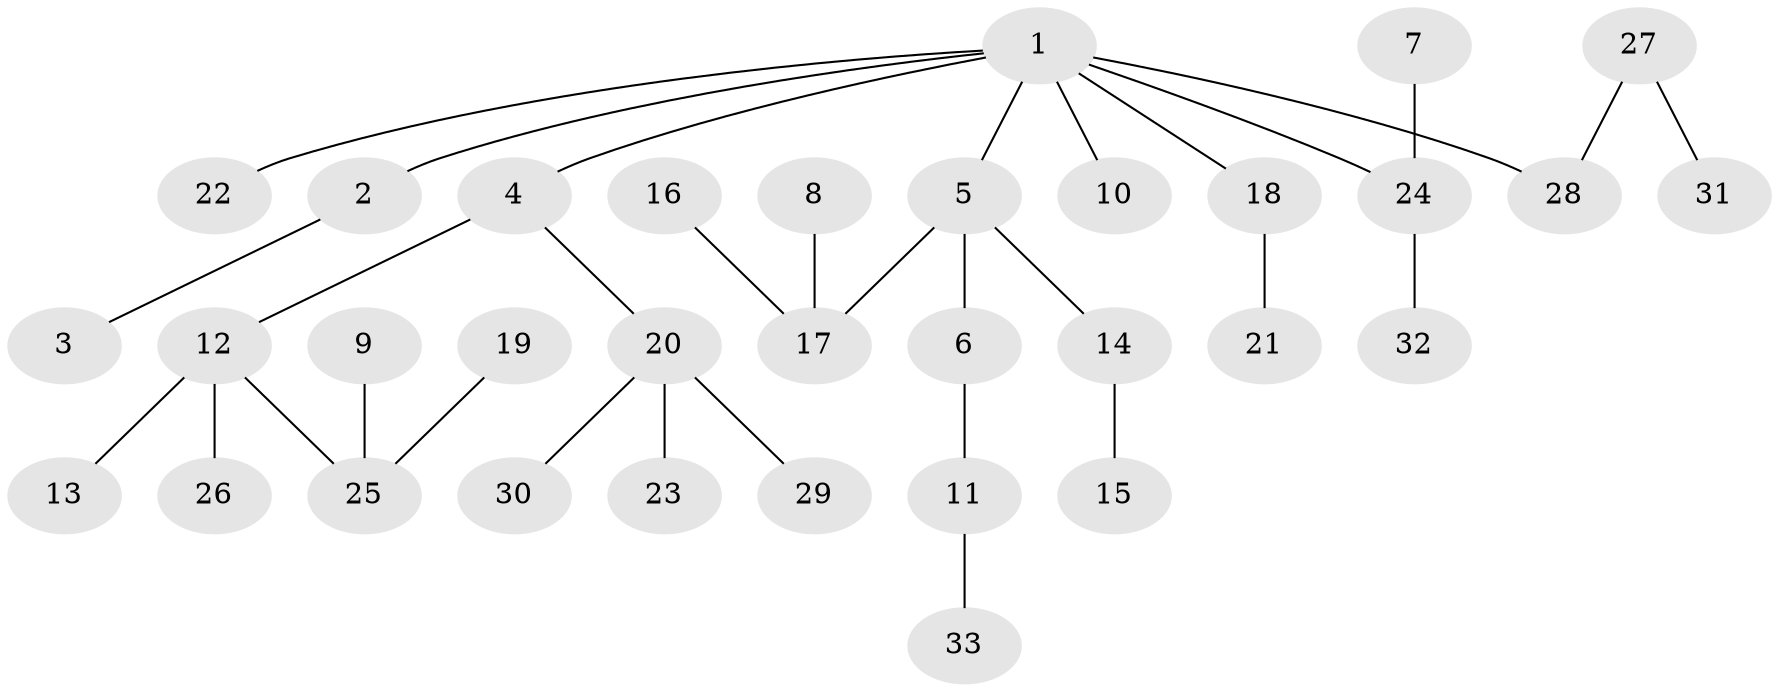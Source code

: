 // original degree distribution, {4: 0.09090909090909091, 6: 0.015151515151515152, 2: 0.2878787878787879, 1: 0.45454545454545453, 3: 0.13636363636363635, 5: 0.015151515151515152}
// Generated by graph-tools (version 1.1) at 2025/26/03/09/25 03:26:25]
// undirected, 33 vertices, 32 edges
graph export_dot {
graph [start="1"]
  node [color=gray90,style=filled];
  1;
  2;
  3;
  4;
  5;
  6;
  7;
  8;
  9;
  10;
  11;
  12;
  13;
  14;
  15;
  16;
  17;
  18;
  19;
  20;
  21;
  22;
  23;
  24;
  25;
  26;
  27;
  28;
  29;
  30;
  31;
  32;
  33;
  1 -- 2 [weight=1.0];
  1 -- 4 [weight=1.0];
  1 -- 5 [weight=1.0];
  1 -- 10 [weight=1.0];
  1 -- 18 [weight=1.0];
  1 -- 22 [weight=1.0];
  1 -- 24 [weight=1.0];
  1 -- 28 [weight=1.0];
  2 -- 3 [weight=1.0];
  4 -- 12 [weight=1.0];
  4 -- 20 [weight=1.0];
  5 -- 6 [weight=1.0];
  5 -- 14 [weight=1.0];
  5 -- 17 [weight=1.0];
  6 -- 11 [weight=1.0];
  7 -- 24 [weight=1.0];
  8 -- 17 [weight=1.0];
  9 -- 25 [weight=1.0];
  11 -- 33 [weight=1.0];
  12 -- 13 [weight=1.0];
  12 -- 25 [weight=1.0];
  12 -- 26 [weight=1.0];
  14 -- 15 [weight=1.0];
  16 -- 17 [weight=1.0];
  18 -- 21 [weight=1.0];
  19 -- 25 [weight=1.0];
  20 -- 23 [weight=1.0];
  20 -- 29 [weight=1.0];
  20 -- 30 [weight=1.0];
  24 -- 32 [weight=1.0];
  27 -- 28 [weight=1.0];
  27 -- 31 [weight=1.0];
}
